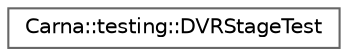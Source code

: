 digraph "Graphical Class Hierarchy"
{
 // LATEX_PDF_SIZE
  bgcolor="transparent";
  edge [fontname=Helvetica,fontsize=10,labelfontname=Helvetica,labelfontsize=10];
  node [fontname=Helvetica,fontsize=10,shape=box,height=0.2,width=0.4];
  rankdir="LR";
  Node0 [id="Node000000",label="Carna::testing::DVRStageTest",height=0.2,width=0.4,color="grey40", fillcolor="white", style="filled",URL="$classCarna_1_1testing_1_1DVRStageTest.html",tooltip="Module-tests of the Carna::presets::DVRStage class."];
}
